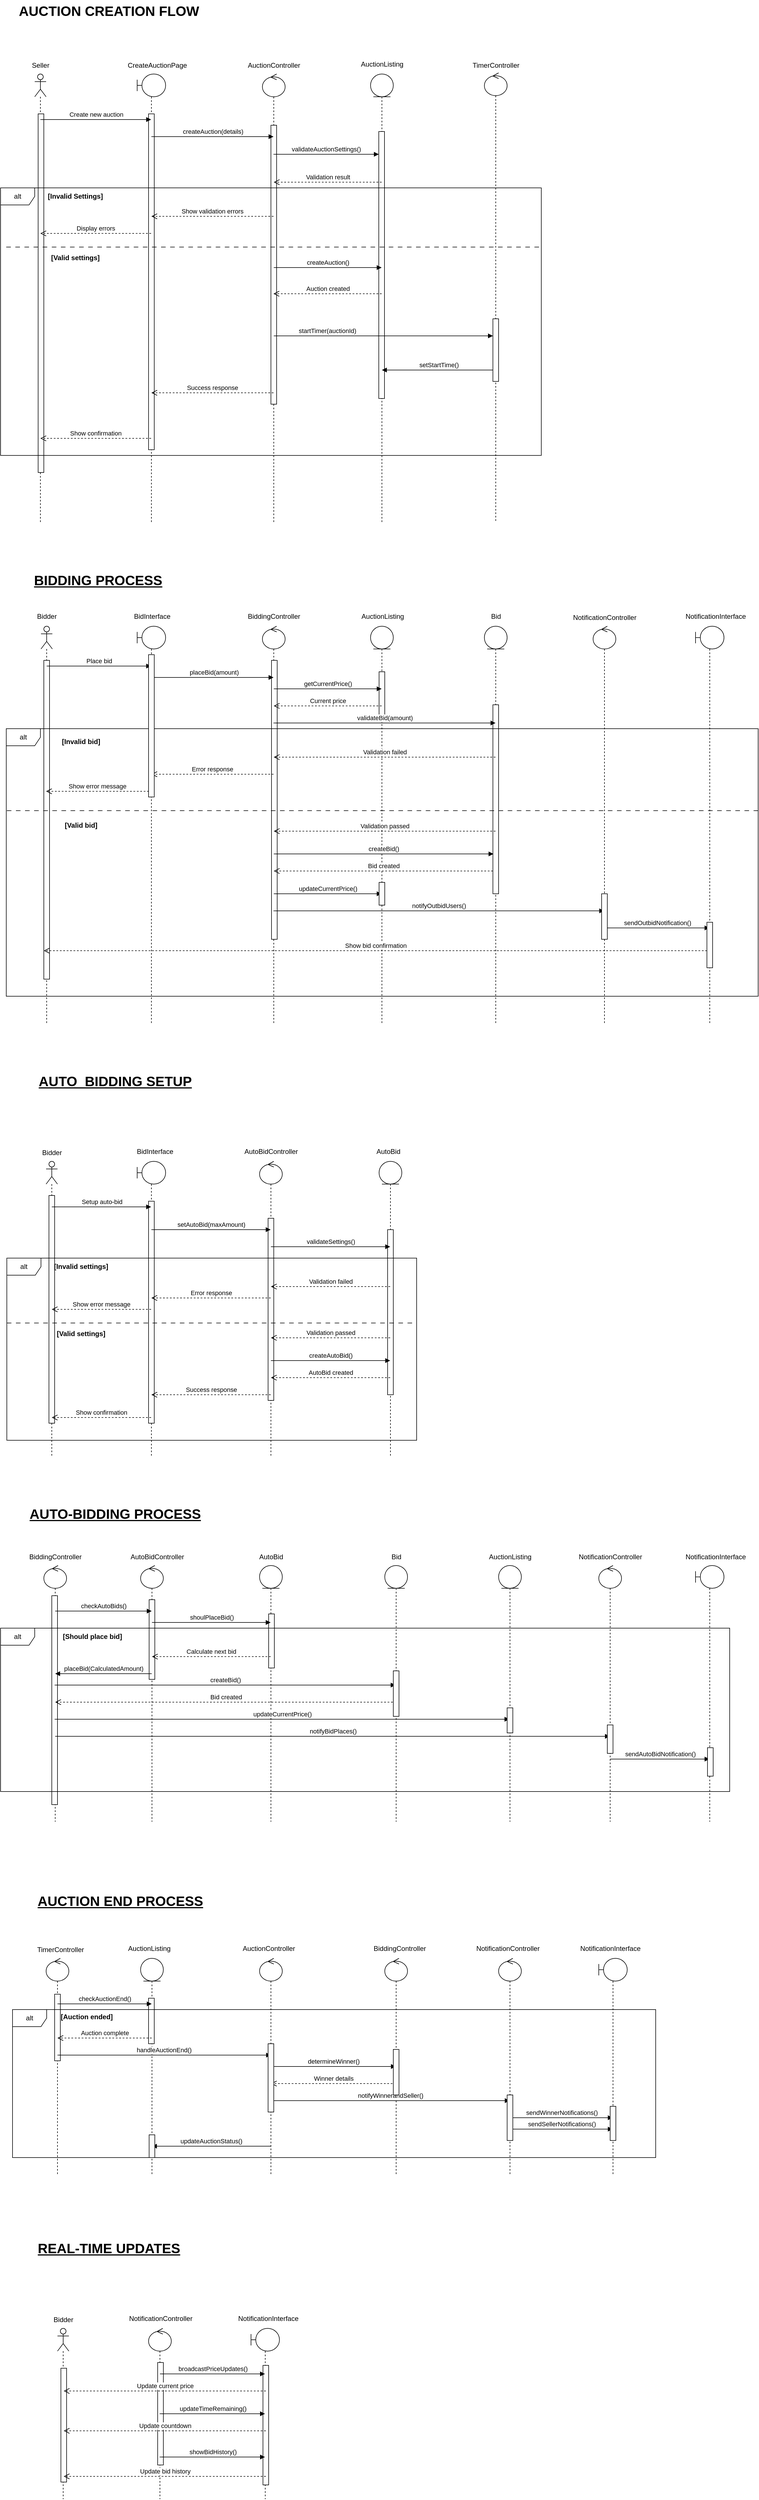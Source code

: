 <mxfile version="24.8.6">
  <diagram name="Page-1" id="8USO1j2QwfejLq4ZPVDU">
    <mxGraphModel dx="1440" dy="961" grid="1" gridSize="10" guides="1" tooltips="1" connect="1" arrows="1" fold="1" page="1" pageScale="1" pageWidth="827" pageHeight="1169" math="0" shadow="0">
      <root>
        <mxCell id="0" />
        <mxCell id="1" parent="0" />
        <mxCell id="8CifRftzyipBCGloAxg9-1" value="AUCTION CREATION FLOW" style="text;strokeColor=none;fillColor=none;html=1;fontSize=24;fontStyle=1;verticalAlign=middle;align=center;" vertex="1" parent="1">
          <mxGeometry x="149" y="40" width="100" height="40" as="geometry" />
        </mxCell>
        <mxCell id="8CifRftzyipBCGloAxg9-2" value="" style="shape=umlLifeline;perimeter=lifelinePerimeter;whiteSpace=wrap;html=1;container=1;dropTarget=0;collapsible=0;recursiveResize=0;outlineConnect=0;portConstraint=eastwest;newEdgeStyle={&quot;curved&quot;:0,&quot;rounded&quot;:0};participant=umlActor;" vertex="1" parent="1">
          <mxGeometry x="69" y="170" width="20" height="790" as="geometry" />
        </mxCell>
        <mxCell id="8CifRftzyipBCGloAxg9-34" value="" style="html=1;points=[[0,0,0,0,5],[0,1,0,0,-5],[1,0,0,0,5],[1,1,0,0,-5]];perimeter=orthogonalPerimeter;outlineConnect=0;targetShapes=umlLifeline;portConstraint=eastwest;newEdgeStyle={&quot;curved&quot;:0,&quot;rounded&quot;:0};" vertex="1" parent="8CifRftzyipBCGloAxg9-2">
          <mxGeometry x="6" y="70" width="10" height="630" as="geometry" />
        </mxCell>
        <mxCell id="8CifRftzyipBCGloAxg9-3" value="" style="shape=umlLifeline;perimeter=lifelinePerimeter;whiteSpace=wrap;html=1;container=1;dropTarget=0;collapsible=0;recursiveResize=0;outlineConnect=0;portConstraint=eastwest;newEdgeStyle={&quot;curved&quot;:0,&quot;rounded&quot;:0};participant=umlBoundary;" vertex="1" parent="1">
          <mxGeometry x="249" y="170" width="50" height="790" as="geometry" />
        </mxCell>
        <mxCell id="8CifRftzyipBCGloAxg9-36" value="" style="html=1;points=[[0,0,0,0,5],[0,1,0,0,-5],[1,0,0,0,5],[1,1,0,0,-5]];perimeter=orthogonalPerimeter;outlineConnect=0;targetShapes=umlLifeline;portConstraint=eastwest;newEdgeStyle={&quot;curved&quot;:0,&quot;rounded&quot;:0};" vertex="1" parent="8CifRftzyipBCGloAxg9-3">
          <mxGeometry x="20" y="70" width="10" height="590" as="geometry" />
        </mxCell>
        <mxCell id="8CifRftzyipBCGloAxg9-4" value="" style="shape=umlLifeline;perimeter=lifelinePerimeter;whiteSpace=wrap;html=1;container=1;dropTarget=0;collapsible=0;recursiveResize=0;outlineConnect=0;portConstraint=eastwest;newEdgeStyle={&quot;curved&quot;:0,&quot;rounded&quot;:0};participant=umlControl;" vertex="1" parent="1">
          <mxGeometry x="469" y="170" width="40" height="790" as="geometry" />
        </mxCell>
        <mxCell id="8CifRftzyipBCGloAxg9-37" value="" style="html=1;points=[[0,0,0,0,5],[0,1,0,0,-5],[1,0,0,0,5],[1,1,0,0,-5]];perimeter=orthogonalPerimeter;outlineConnect=0;targetShapes=umlLifeline;portConstraint=eastwest;newEdgeStyle={&quot;curved&quot;:0,&quot;rounded&quot;:0};" vertex="1" parent="8CifRftzyipBCGloAxg9-4">
          <mxGeometry x="15" y="90" width="10" height="490" as="geometry" />
        </mxCell>
        <mxCell id="8CifRftzyipBCGloAxg9-5" value="" style="shape=umlLifeline;perimeter=lifelinePerimeter;whiteSpace=wrap;html=1;container=1;dropTarget=0;collapsible=0;recursiveResize=0;outlineConnect=0;portConstraint=eastwest;newEdgeStyle={&quot;curved&quot;:0,&quot;rounded&quot;:0};participant=umlEntity;" vertex="1" parent="1">
          <mxGeometry x="659" y="170" width="40" height="790" as="geometry" />
        </mxCell>
        <mxCell id="8CifRftzyipBCGloAxg9-38" value="" style="html=1;points=[[0,0,0,0,5],[0,1,0,0,-5],[1,0,0,0,5],[1,1,0,0,-5]];perimeter=orthogonalPerimeter;outlineConnect=0;targetShapes=umlLifeline;portConstraint=eastwest;newEdgeStyle={&quot;curved&quot;:0,&quot;rounded&quot;:0};" vertex="1" parent="8CifRftzyipBCGloAxg9-5">
          <mxGeometry x="14.5" y="101" width="10" height="469" as="geometry" />
        </mxCell>
        <mxCell id="8CifRftzyipBCGloAxg9-6" value="" style="shape=umlLifeline;perimeter=lifelinePerimeter;whiteSpace=wrap;html=1;container=1;dropTarget=0;collapsible=0;recursiveResize=0;outlineConnect=0;portConstraint=eastwest;newEdgeStyle={&quot;curved&quot;:0,&quot;rounded&quot;:0};participant=umlControl;" vertex="1" parent="1">
          <mxGeometry x="859" y="168" width="40" height="790" as="geometry" />
        </mxCell>
        <mxCell id="8CifRftzyipBCGloAxg9-7" value="Seller" style="text;html=1;align=center;verticalAlign=middle;resizable=0;points=[];autosize=1;strokeColor=none;fillColor=none;" vertex="1" parent="1">
          <mxGeometry x="54" y="140" width="50" height="30" as="geometry" />
        </mxCell>
        <mxCell id="8CifRftzyipBCGloAxg9-8" value="CreateAuctionPage" style="text;html=1;align=center;verticalAlign=middle;resizable=0;points=[];autosize=1;strokeColor=none;fillColor=none;" vertex="1" parent="1">
          <mxGeometry x="219" y="140" width="130" height="30" as="geometry" />
        </mxCell>
        <mxCell id="8CifRftzyipBCGloAxg9-9" value="AuctionController" style="text;html=1;align=center;verticalAlign=middle;resizable=0;points=[];autosize=1;strokeColor=none;fillColor=none;" vertex="1" parent="1">
          <mxGeometry x="429" y="140" width="120" height="30" as="geometry" />
        </mxCell>
        <mxCell id="8CifRftzyipBCGloAxg9-10" value="AuctionListing" style="text;html=1;align=center;verticalAlign=middle;resizable=0;points=[];autosize=1;strokeColor=none;fillColor=none;" vertex="1" parent="1">
          <mxGeometry x="629" y="138" width="100" height="30" as="geometry" />
        </mxCell>
        <mxCell id="8CifRftzyipBCGloAxg9-11" value="TimerController" style="text;html=1;align=center;verticalAlign=middle;resizable=0;points=[];autosize=1;strokeColor=none;fillColor=none;" vertex="1" parent="1">
          <mxGeometry x="824" y="140" width="110" height="30" as="geometry" />
        </mxCell>
        <mxCell id="8CifRftzyipBCGloAxg9-15" value="Create new auction" style="html=1;verticalAlign=bottom;endArrow=block;curved=0;rounded=0;" edge="1" parent="1" source="8CifRftzyipBCGloAxg9-2" target="8CifRftzyipBCGloAxg9-3">
          <mxGeometry width="80" relative="1" as="geometry">
            <mxPoint x="109" y="280" as="sourcePoint" />
            <mxPoint x="189" y="280" as="targetPoint" />
            <Array as="points">
              <mxPoint x="179" y="250" />
            </Array>
          </mxGeometry>
        </mxCell>
        <mxCell id="8CifRftzyipBCGloAxg9-16" value="createAuction(details)" style="html=1;verticalAlign=bottom;endArrow=block;curved=0;rounded=0;" edge="1" parent="1" source="8CifRftzyipBCGloAxg9-3" target="8CifRftzyipBCGloAxg9-4">
          <mxGeometry width="80" relative="1" as="geometry">
            <mxPoint x="339" y="280" as="sourcePoint" />
            <mxPoint x="419" y="280" as="targetPoint" />
            <Array as="points">
              <mxPoint x="379" y="280" />
            </Array>
          </mxGeometry>
        </mxCell>
        <mxCell id="8CifRftzyipBCGloAxg9-17" value="validateAuctionSettings()" style="html=1;verticalAlign=bottom;endArrow=block;curved=0;rounded=0;" edge="1" parent="1" target="8CifRftzyipBCGloAxg9-38">
          <mxGeometry width="80" relative="1" as="geometry">
            <mxPoint x="488.5" y="311" as="sourcePoint" />
            <mxPoint x="678.5" y="311" as="targetPoint" />
            <Array as="points">
              <mxPoint x="559" y="311" />
              <mxPoint x="579" y="311" />
            </Array>
          </mxGeometry>
        </mxCell>
        <mxCell id="8CifRftzyipBCGloAxg9-21" value="Validation result" style="html=1;verticalAlign=bottom;endArrow=open;dashed=1;endSize=8;curved=0;rounded=0;" edge="1" parent="1" source="8CifRftzyipBCGloAxg9-5" target="8CifRftzyipBCGloAxg9-4">
          <mxGeometry relative="1" as="geometry">
            <mxPoint x="649" y="360" as="sourcePoint" />
            <mxPoint x="569" y="360" as="targetPoint" />
            <Array as="points">
              <mxPoint x="569" y="360" />
            </Array>
          </mxGeometry>
        </mxCell>
        <mxCell id="8CifRftzyipBCGloAxg9-22" value="Show validation errors" style="html=1;verticalAlign=bottom;endArrow=open;dashed=1;endSize=8;curved=0;rounded=0;" edge="1" parent="1" source="8CifRftzyipBCGloAxg9-4" target="8CifRftzyipBCGloAxg9-3">
          <mxGeometry relative="1" as="geometry">
            <mxPoint x="419" y="470" as="sourcePoint" />
            <mxPoint x="339" y="470" as="targetPoint" />
            <Array as="points">
              <mxPoint x="379" y="420" />
            </Array>
          </mxGeometry>
        </mxCell>
        <mxCell id="8CifRftzyipBCGloAxg9-23" value="Display errors" style="html=1;verticalAlign=bottom;endArrow=open;dashed=1;endSize=8;curved=0;rounded=0;" edge="1" parent="1" source="8CifRftzyipBCGloAxg9-3" target="8CifRftzyipBCGloAxg9-2">
          <mxGeometry relative="1" as="geometry">
            <mxPoint x="239" y="490" as="sourcePoint" />
            <mxPoint x="159" y="490" as="targetPoint" />
            <Array as="points">
              <mxPoint x="179" y="450" />
            </Array>
          </mxGeometry>
        </mxCell>
        <mxCell id="8CifRftzyipBCGloAxg9-24" value="createAuction()" style="html=1;verticalAlign=bottom;endArrow=block;curved=0;rounded=0;" edge="1" parent="1" source="8CifRftzyipBCGloAxg9-4" target="8CifRftzyipBCGloAxg9-5">
          <mxGeometry width="80" relative="1" as="geometry">
            <mxPoint x="509" y="500" as="sourcePoint" />
            <mxPoint x="589" y="500" as="targetPoint" />
            <Array as="points">
              <mxPoint x="579" y="510" />
            </Array>
          </mxGeometry>
        </mxCell>
        <mxCell id="8CifRftzyipBCGloAxg9-25" value="Auction created" style="html=1;verticalAlign=bottom;endArrow=open;dashed=1;endSize=8;curved=0;rounded=0;" edge="1" parent="1">
          <mxGeometry relative="1" as="geometry">
            <mxPoint x="678.5" y="556" as="sourcePoint" />
            <mxPoint x="488.5" y="556" as="targetPoint" />
          </mxGeometry>
        </mxCell>
        <mxCell id="8CifRftzyipBCGloAxg9-26" value="startTimer(auctionId)" style="html=1;verticalAlign=bottom;endArrow=block;curved=0;rounded=0;" edge="1" parent="1" source="8CifRftzyipBCGloAxg9-4">
          <mxGeometry x="-0.513" width="80" relative="1" as="geometry">
            <mxPoint x="484" y="630" as="sourcePoint" />
            <mxPoint x="874" y="630" as="targetPoint" />
            <mxPoint as="offset" />
          </mxGeometry>
        </mxCell>
        <mxCell id="8CifRftzyipBCGloAxg9-27" value="setStartTime()" style="html=1;verticalAlign=bottom;endArrow=block;curved=0;rounded=0;" edge="1" parent="1" source="8CifRftzyipBCGloAxg9-6" target="8CifRftzyipBCGloAxg9-5">
          <mxGeometry width="80" relative="1" as="geometry">
            <mxPoint x="709" y="780" as="sourcePoint" />
            <mxPoint x="789" y="780" as="targetPoint" />
            <Array as="points">
              <mxPoint x="769" y="690" />
            </Array>
            <mxPoint as="offset" />
          </mxGeometry>
        </mxCell>
        <mxCell id="8CifRftzyipBCGloAxg9-28" value="Success response" style="html=1;verticalAlign=bottom;endArrow=open;dashed=1;endSize=8;curved=0;rounded=0;" edge="1" parent="1" source="8CifRftzyipBCGloAxg9-4" target="8CifRftzyipBCGloAxg9-3">
          <mxGeometry x="0.005" relative="1" as="geometry">
            <mxPoint x="409" y="860" as="sourcePoint" />
            <mxPoint x="329" y="860" as="targetPoint" />
            <Array as="points">
              <mxPoint x="379" y="730" />
            </Array>
            <mxPoint as="offset" />
          </mxGeometry>
        </mxCell>
        <mxCell id="8CifRftzyipBCGloAxg9-29" value="Show confirmation" style="html=1;verticalAlign=bottom;endArrow=open;dashed=1;endSize=8;curved=0;rounded=0;" edge="1" parent="1" source="8CifRftzyipBCGloAxg9-3" target="8CifRftzyipBCGloAxg9-2">
          <mxGeometry relative="1" as="geometry">
            <mxPoint x="209" y="830" as="sourcePoint" />
            <mxPoint x="129" y="830" as="targetPoint" />
            <Array as="points">
              <mxPoint x="179" y="810" />
            </Array>
          </mxGeometry>
        </mxCell>
        <mxCell id="8CifRftzyipBCGloAxg9-30" value="alt" style="shape=umlFrame;whiteSpace=wrap;html=1;pointerEvents=0;" vertex="1" parent="1">
          <mxGeometry x="9" y="370" width="950" height="470" as="geometry" />
        </mxCell>
        <mxCell id="8CifRftzyipBCGloAxg9-31" value="" style="line;strokeWidth=1;fillColor=none;align=left;verticalAlign=middle;spacingTop=-1;spacingLeft=3;spacingRight=3;rotatable=0;labelPosition=right;points=[];portConstraint=eastwest;strokeColor=inherit;dashed=1;dashPattern=8 8;" vertex="1" parent="1">
          <mxGeometry x="19" y="470" width="940" height="8" as="geometry" />
        </mxCell>
        <mxCell id="8CifRftzyipBCGloAxg9-32" value="&lt;b&gt;[Invalid Settings]&lt;/b&gt;" style="text;html=1;align=center;verticalAlign=middle;resizable=0;points=[];autosize=1;strokeColor=none;fillColor=none;" vertex="1" parent="1">
          <mxGeometry x="80" y="370" width="120" height="30" as="geometry" />
        </mxCell>
        <mxCell id="8CifRftzyipBCGloAxg9-33" value="&lt;b&gt;[Valid settings]&lt;/b&gt;" style="text;html=1;align=center;verticalAlign=middle;resizable=0;points=[];autosize=1;strokeColor=none;fillColor=none;" vertex="1" parent="1">
          <mxGeometry x="85" y="478" width="110" height="30" as="geometry" />
        </mxCell>
        <mxCell id="8CifRftzyipBCGloAxg9-39" value="" style="html=1;points=[[0,0,0,0,5],[0,1,0,0,-5],[1,0,0,0,5],[1,1,0,0,-5]];perimeter=orthogonalPerimeter;outlineConnect=0;targetShapes=umlLifeline;portConstraint=eastwest;newEdgeStyle={&quot;curved&quot;:0,&quot;rounded&quot;:0};" vertex="1" parent="1">
          <mxGeometry x="874" y="600" width="10" height="110" as="geometry" />
        </mxCell>
        <mxCell id="8CifRftzyipBCGloAxg9-40" value="&lt;u&gt;BIDDING PROCESS&lt;/u&gt;" style="text;strokeColor=none;fillColor=none;html=1;fontSize=24;fontStyle=1;verticalAlign=middle;align=center;" vertex="1" parent="1">
          <mxGeometry x="130" y="1040" width="100" height="40" as="geometry" />
        </mxCell>
        <mxCell id="8CifRftzyipBCGloAxg9-42" value="" style="shape=umlLifeline;perimeter=lifelinePerimeter;whiteSpace=wrap;html=1;container=1;dropTarget=0;collapsible=0;recursiveResize=0;outlineConnect=0;portConstraint=eastwest;newEdgeStyle={&quot;curved&quot;:0,&quot;rounded&quot;:0};participant=umlActor;" vertex="1" parent="1">
          <mxGeometry x="80" y="1140" width="20" height="700" as="geometry" />
        </mxCell>
        <mxCell id="8CifRftzyipBCGloAxg9-83" value="" style="html=1;points=[[0,0,0,0,5],[0,1,0,0,-5],[1,0,0,0,5],[1,1,0,0,-5]];perimeter=orthogonalPerimeter;outlineConnect=0;targetShapes=umlLifeline;portConstraint=eastwest;newEdgeStyle={&quot;curved&quot;:0,&quot;rounded&quot;:0};" vertex="1" parent="8CifRftzyipBCGloAxg9-42">
          <mxGeometry x="5" y="60" width="10" height="560" as="geometry" />
        </mxCell>
        <mxCell id="8CifRftzyipBCGloAxg9-43" value="" style="shape=umlLifeline;perimeter=lifelinePerimeter;whiteSpace=wrap;html=1;container=1;dropTarget=0;collapsible=0;recursiveResize=0;outlineConnect=0;portConstraint=eastwest;newEdgeStyle={&quot;curved&quot;:0,&quot;rounded&quot;:0};participant=umlBoundary;" vertex="1" parent="1">
          <mxGeometry x="249" y="1140" width="50" height="700" as="geometry" />
        </mxCell>
        <mxCell id="8CifRftzyipBCGloAxg9-44" value="" style="shape=umlLifeline;perimeter=lifelinePerimeter;whiteSpace=wrap;html=1;container=1;dropTarget=0;collapsible=0;recursiveResize=0;outlineConnect=0;portConstraint=eastwest;newEdgeStyle={&quot;curved&quot;:0,&quot;rounded&quot;:0};participant=umlControl;" vertex="1" parent="1">
          <mxGeometry x="469" y="1140" width="40" height="700" as="geometry" />
        </mxCell>
        <mxCell id="8CifRftzyipBCGloAxg9-86" value="" style="html=1;points=[[0,0,0,0,5],[0,1,0,0,-5],[1,0,0,0,5],[1,1,0,0,-5]];perimeter=orthogonalPerimeter;outlineConnect=0;targetShapes=umlLifeline;portConstraint=eastwest;newEdgeStyle={&quot;curved&quot;:0,&quot;rounded&quot;:0};" vertex="1" parent="8CifRftzyipBCGloAxg9-44">
          <mxGeometry x="16" y="60" width="10" height="490" as="geometry" />
        </mxCell>
        <mxCell id="8CifRftzyipBCGloAxg9-45" value="" style="shape=umlLifeline;perimeter=lifelinePerimeter;whiteSpace=wrap;html=1;container=1;dropTarget=0;collapsible=0;recursiveResize=0;outlineConnect=0;portConstraint=eastwest;newEdgeStyle={&quot;curved&quot;:0,&quot;rounded&quot;:0};participant=umlEntity;" vertex="1" parent="1">
          <mxGeometry x="659" y="1140" width="40" height="700" as="geometry" />
        </mxCell>
        <mxCell id="8CifRftzyipBCGloAxg9-87" value="" style="html=1;points=[[0,0,0,0,5],[0,1,0,0,-5],[1,0,0,0,5],[1,1,0,0,-5]];perimeter=orthogonalPerimeter;outlineConnect=0;targetShapes=umlLifeline;portConstraint=eastwest;newEdgeStyle={&quot;curved&quot;:0,&quot;rounded&quot;:0};" vertex="1" parent="8CifRftzyipBCGloAxg9-45">
          <mxGeometry x="15" y="80" width="10" height="80" as="geometry" />
        </mxCell>
        <mxCell id="8CifRftzyipBCGloAxg9-47" value="" style="shape=umlLifeline;perimeter=lifelinePerimeter;whiteSpace=wrap;html=1;container=1;dropTarget=0;collapsible=0;recursiveResize=0;outlineConnect=0;portConstraint=eastwest;newEdgeStyle={&quot;curved&quot;:0,&quot;rounded&quot;:0};participant=umlEntity;" vertex="1" parent="1">
          <mxGeometry x="859" y="1140" width="40" height="700" as="geometry" />
        </mxCell>
        <mxCell id="8CifRftzyipBCGloAxg9-89" value="" style="html=1;points=[[0,0,0,0,5],[0,1,0,0,-5],[1,0,0,0,5],[1,1,0,0,-5]];perimeter=orthogonalPerimeter;outlineConnect=0;targetShapes=umlLifeline;portConstraint=eastwest;newEdgeStyle={&quot;curved&quot;:0,&quot;rounded&quot;:0};" vertex="1" parent="8CifRftzyipBCGloAxg9-47">
          <mxGeometry x="15" y="138" width="10" height="332" as="geometry" />
        </mxCell>
        <mxCell id="8CifRftzyipBCGloAxg9-48" value="" style="shape=umlLifeline;perimeter=lifelinePerimeter;whiteSpace=wrap;html=1;container=1;dropTarget=0;collapsible=0;recursiveResize=0;outlineConnect=0;portConstraint=eastwest;newEdgeStyle={&quot;curved&quot;:0,&quot;rounded&quot;:0};participant=umlControl;" vertex="1" parent="1">
          <mxGeometry x="1050" y="1140" width="40" height="700" as="geometry" />
        </mxCell>
        <mxCell id="8CifRftzyipBCGloAxg9-49" value="" style="shape=umlLifeline;perimeter=lifelinePerimeter;whiteSpace=wrap;html=1;container=1;dropTarget=0;collapsible=0;recursiveResize=0;outlineConnect=0;portConstraint=eastwest;newEdgeStyle={&quot;curved&quot;:0,&quot;rounded&quot;:0};participant=umlBoundary;" vertex="1" parent="1">
          <mxGeometry x="1230" y="1140" width="50" height="700" as="geometry" />
        </mxCell>
        <mxCell id="8CifRftzyipBCGloAxg9-50" value="Bidder" style="text;html=1;align=center;verticalAlign=middle;resizable=0;points=[];autosize=1;strokeColor=none;fillColor=none;" vertex="1" parent="1">
          <mxGeometry x="60" y="1108" width="60" height="30" as="geometry" />
        </mxCell>
        <mxCell id="8CifRftzyipBCGloAxg9-51" value="BidInterface" style="text;html=1;align=center;verticalAlign=middle;resizable=0;points=[];autosize=1;strokeColor=none;fillColor=none;" vertex="1" parent="1">
          <mxGeometry x="230" y="1108" width="90" height="30" as="geometry" />
        </mxCell>
        <mxCell id="8CifRftzyipBCGloAxg9-52" value="BiddingController" style="text;html=1;align=center;verticalAlign=middle;resizable=0;points=[];autosize=1;strokeColor=none;fillColor=none;" vertex="1" parent="1">
          <mxGeometry x="429" y="1108" width="120" height="30" as="geometry" />
        </mxCell>
        <mxCell id="8CifRftzyipBCGloAxg9-53" value="AuctionListing" style="text;html=1;align=center;verticalAlign=middle;resizable=0;points=[];autosize=1;strokeColor=none;fillColor=none;" vertex="1" parent="1">
          <mxGeometry x="630" y="1108" width="100" height="30" as="geometry" />
        </mxCell>
        <mxCell id="8CifRftzyipBCGloAxg9-54" value="Bid" style="text;html=1;align=center;verticalAlign=middle;resizable=0;points=[];autosize=1;strokeColor=none;fillColor=none;" vertex="1" parent="1">
          <mxGeometry x="859" y="1108" width="40" height="30" as="geometry" />
        </mxCell>
        <mxCell id="8CifRftzyipBCGloAxg9-55" value="NotificationController" style="text;html=1;align=center;verticalAlign=middle;resizable=0;points=[];autosize=1;strokeColor=none;fillColor=none;" vertex="1" parent="1">
          <mxGeometry x="1005" y="1110" width="130" height="30" as="geometry" />
        </mxCell>
        <mxCell id="8CifRftzyipBCGloAxg9-57" value="NotificationInterface" style="text;html=1;align=center;verticalAlign=middle;resizable=0;points=[];autosize=1;strokeColor=none;fillColor=none;" vertex="1" parent="1">
          <mxGeometry x="1200" y="1108" width="130" height="30" as="geometry" />
        </mxCell>
        <mxCell id="8CifRftzyipBCGloAxg9-58" value="Place bid" style="html=1;verticalAlign=bottom;endArrow=block;curved=0;rounded=0;" edge="1" parent="1" source="8CifRftzyipBCGloAxg9-42" target="8CifRftzyipBCGloAxg9-43">
          <mxGeometry width="80" relative="1" as="geometry">
            <mxPoint x="110" y="1210" as="sourcePoint" />
            <mxPoint x="190" y="1210" as="targetPoint" />
            <Array as="points">
              <mxPoint x="180" y="1210" />
            </Array>
          </mxGeometry>
        </mxCell>
        <mxCell id="8CifRftzyipBCGloAxg9-59" value="placeBid(amount)" style="html=1;verticalAlign=bottom;endArrow=block;curved=0;rounded=0;" edge="1" parent="1" source="8CifRftzyipBCGloAxg9-84" target="8CifRftzyipBCGloAxg9-44">
          <mxGeometry width="80" relative="1" as="geometry">
            <mxPoint x="280" y="1240" as="sourcePoint" />
            <mxPoint x="360" y="1240" as="targetPoint" />
            <Array as="points">
              <mxPoint x="380" y="1230" />
            </Array>
          </mxGeometry>
        </mxCell>
        <mxCell id="8CifRftzyipBCGloAxg9-60" value="getCurrentPrice()" style="html=1;verticalAlign=bottom;endArrow=block;curved=0;rounded=0;" edge="1" parent="1" source="8CifRftzyipBCGloAxg9-44" target="8CifRftzyipBCGloAxg9-45">
          <mxGeometry width="80" relative="1" as="geometry">
            <mxPoint x="540" y="1250" as="sourcePoint" />
            <mxPoint x="620" y="1250" as="targetPoint" />
            <Array as="points">
              <mxPoint x="580" y="1250" />
            </Array>
          </mxGeometry>
        </mxCell>
        <mxCell id="8CifRftzyipBCGloAxg9-61" value="Current price" style="html=1;verticalAlign=bottom;endArrow=open;dashed=1;endSize=8;curved=0;rounded=0;" edge="1" parent="1" source="8CifRftzyipBCGloAxg9-45" target="8CifRftzyipBCGloAxg9-44">
          <mxGeometry relative="1" as="geometry">
            <mxPoint x="590" y="1280" as="sourcePoint" />
            <mxPoint x="510" y="1280" as="targetPoint" />
            <Array as="points">
              <mxPoint x="580" y="1280" />
            </Array>
            <mxPoint as="offset" />
          </mxGeometry>
        </mxCell>
        <mxCell id="8CifRftzyipBCGloAxg9-64" value="validateBid(amount)" style="html=1;verticalAlign=bottom;endArrow=block;curved=0;rounded=0;" edge="1" parent="1">
          <mxGeometry width="80" relative="1" as="geometry">
            <mxPoint x="488.5" y="1310" as="sourcePoint" />
            <mxPoint x="878.5" y="1310" as="targetPoint" />
          </mxGeometry>
        </mxCell>
        <mxCell id="8CifRftzyipBCGloAxg9-65" value="Validation failed" style="html=1;verticalAlign=bottom;endArrow=open;dashed=1;endSize=8;curved=0;rounded=0;" edge="1" parent="1" source="8CifRftzyipBCGloAxg9-47" target="8CifRftzyipBCGloAxg9-44">
          <mxGeometry relative="1" as="geometry">
            <mxPoint x="770" y="1360" as="sourcePoint" />
            <mxPoint x="690" y="1360" as="targetPoint" />
            <Array as="points">
              <mxPoint x="680" y="1370" />
            </Array>
            <mxPoint as="offset" />
          </mxGeometry>
        </mxCell>
        <mxCell id="8CifRftzyipBCGloAxg9-66" value="Error response" style="html=1;verticalAlign=bottom;endArrow=open;dashed=1;endSize=8;curved=0;rounded=0;" edge="1" parent="1" source="8CifRftzyipBCGloAxg9-44" target="8CifRftzyipBCGloAxg9-43">
          <mxGeometry relative="1" as="geometry">
            <mxPoint x="410" y="1400" as="sourcePoint" />
            <mxPoint x="330" y="1400" as="targetPoint" />
            <Array as="points">
              <mxPoint x="370" y="1400" />
            </Array>
          </mxGeometry>
        </mxCell>
        <mxCell id="8CifRftzyipBCGloAxg9-67" value="Show error message" style="html=1;verticalAlign=bottom;endArrow=open;dashed=1;endSize=8;curved=0;rounded=0;" edge="1" parent="1">
          <mxGeometry relative="1" as="geometry">
            <mxPoint x="269.5" y="1430" as="sourcePoint" />
            <mxPoint x="89" y="1430" as="targetPoint" />
            <Array as="points">
              <mxPoint x="169.5" y="1430" />
            </Array>
          </mxGeometry>
        </mxCell>
        <mxCell id="8CifRftzyipBCGloAxg9-68" value="Validation passed" style="html=1;verticalAlign=bottom;endArrow=open;dashed=1;endSize=8;curved=0;rounded=0;" edge="1" parent="1" source="8CifRftzyipBCGloAxg9-47" target="8CifRftzyipBCGloAxg9-44">
          <mxGeometry relative="1" as="geometry">
            <mxPoint x="874" y="1489.5" as="sourcePoint" />
            <mxPoint x="484" y="1489.5" as="targetPoint" />
            <Array as="points">
              <mxPoint x="690" y="1500" />
            </Array>
          </mxGeometry>
        </mxCell>
        <mxCell id="8CifRftzyipBCGloAxg9-71" value="createBid()" style="html=1;verticalAlign=bottom;endArrow=block;curved=0;rounded=0;" edge="1" parent="1" source="8CifRftzyipBCGloAxg9-44">
          <mxGeometry width="80" relative="1" as="geometry">
            <mxPoint x="485" y="1540" as="sourcePoint" />
            <mxPoint x="875" y="1540" as="targetPoint" />
            <Array as="points">
              <mxPoint x="760" y="1540" />
            </Array>
          </mxGeometry>
        </mxCell>
        <mxCell id="8CifRftzyipBCGloAxg9-72" value="Bid created" style="html=1;verticalAlign=bottom;endArrow=open;dashed=1;endSize=8;curved=0;rounded=0;" edge="1" parent="1" target="8CifRftzyipBCGloAxg9-44">
          <mxGeometry relative="1" as="geometry">
            <mxPoint x="874" y="1570" as="sourcePoint" />
            <mxPoint x="484" y="1570" as="targetPoint" />
          </mxGeometry>
        </mxCell>
        <mxCell id="8CifRftzyipBCGloAxg9-73" value="updateCurrentPrice()" style="html=1;verticalAlign=bottom;endArrow=block;curved=0;rounded=0;" edge="1" parent="1" source="8CifRftzyipBCGloAxg9-44" target="8CifRftzyipBCGloAxg9-45">
          <mxGeometry width="80" relative="1" as="geometry">
            <mxPoint x="520" y="1620" as="sourcePoint" />
            <mxPoint x="600" y="1620" as="targetPoint" />
            <Array as="points">
              <mxPoint x="580" y="1610" />
            </Array>
            <mxPoint as="offset" />
          </mxGeometry>
        </mxCell>
        <mxCell id="8CifRftzyipBCGloAxg9-74" value="notifyOutbidUsers()" style="html=1;verticalAlign=bottom;endArrow=block;curved=0;rounded=0;" edge="1" parent="1">
          <mxGeometry width="80" relative="1" as="geometry">
            <mxPoint x="488.5" y="1640" as="sourcePoint" />
            <mxPoint x="1069.5" y="1640" as="targetPoint" />
          </mxGeometry>
        </mxCell>
        <mxCell id="8CifRftzyipBCGloAxg9-75" value="sendOutbidNotification()" style="html=1;verticalAlign=bottom;endArrow=block;curved=0;rounded=0;" edge="1" parent="1" source="8CifRftzyipBCGloAxg9-48" target="8CifRftzyipBCGloAxg9-49">
          <mxGeometry width="80" relative="1" as="geometry">
            <mxPoint x="1110" y="1670" as="sourcePoint" />
            <mxPoint x="1190" y="1670" as="targetPoint" />
            <Array as="points">
              <mxPoint x="1150" y="1670" />
            </Array>
          </mxGeometry>
        </mxCell>
        <mxCell id="8CifRftzyipBCGloAxg9-76" value="Show bid confirmation" style="html=1;verticalAlign=bottom;endArrow=open;dashed=1;endSize=8;curved=0;rounded=0;" edge="1" parent="1">
          <mxGeometry relative="1" as="geometry">
            <mxPoint x="1250.18" y="1710" as="sourcePoint" />
            <mxPoint x="85.004" y="1710" as="targetPoint" />
          </mxGeometry>
        </mxCell>
        <mxCell id="8CifRftzyipBCGloAxg9-77" value="alt" style="shape=umlFrame;whiteSpace=wrap;html=1;pointerEvents=0;" vertex="1" parent="1">
          <mxGeometry x="19" y="1320" width="1321" height="470" as="geometry" />
        </mxCell>
        <mxCell id="8CifRftzyipBCGloAxg9-78" value="" style="line;strokeWidth=1;fillColor=none;align=left;verticalAlign=middle;spacingTop=-1;spacingLeft=3;spacingRight=3;rotatable=0;labelPosition=right;points=[];portConstraint=eastwest;strokeColor=inherit;dashed=1;dashPattern=8 8;" vertex="1" parent="1">
          <mxGeometry x="20" y="1460" width="1320" height="8" as="geometry" />
        </mxCell>
        <mxCell id="8CifRftzyipBCGloAxg9-79" value="&lt;b&gt;[Invalid bid]&lt;/b&gt;" style="text;html=1;align=center;verticalAlign=middle;resizable=0;points=[];autosize=1;strokeColor=none;fillColor=none;" vertex="1" parent="1">
          <mxGeometry x="105" y="1328" width="90" height="30" as="geometry" />
        </mxCell>
        <mxCell id="8CifRftzyipBCGloAxg9-80" value="&lt;b&gt;[Valid bid]&lt;/b&gt;" style="text;html=1;align=center;verticalAlign=middle;resizable=0;points=[];autosize=1;strokeColor=none;fillColor=none;" vertex="1" parent="1">
          <mxGeometry x="110" y="1475" width="80" height="30" as="geometry" />
        </mxCell>
        <mxCell id="8CifRftzyipBCGloAxg9-84" value="" style="html=1;points=[[0,0,0,0,5],[0,1,0,0,-5],[1,0,0,0,5],[1,1,0,0,-5]];perimeter=orthogonalPerimeter;outlineConnect=0;targetShapes=umlLifeline;portConstraint=eastwest;newEdgeStyle={&quot;curved&quot;:0,&quot;rounded&quot;:0};" vertex="1" parent="1">
          <mxGeometry x="269" y="1190" width="10" height="250" as="geometry" />
        </mxCell>
        <mxCell id="8CifRftzyipBCGloAxg9-85" value="" style="html=1;verticalAlign=bottom;endArrow=block;curved=0;rounded=0;" edge="1" parent="1" source="8CifRftzyipBCGloAxg9-43" target="8CifRftzyipBCGloAxg9-84">
          <mxGeometry width="80" relative="1" as="geometry">
            <mxPoint x="273" y="1230" as="sourcePoint" />
            <mxPoint x="489" y="1230" as="targetPoint" />
            <Array as="points" />
          </mxGeometry>
        </mxCell>
        <mxCell id="8CifRftzyipBCGloAxg9-88" value="" style="html=1;points=[[0,0,0,0,5],[0,1,0,0,-5],[1,0,0,0,5],[1,1,0,0,-5]];perimeter=orthogonalPerimeter;outlineConnect=0;targetShapes=umlLifeline;portConstraint=eastwest;newEdgeStyle={&quot;curved&quot;:0,&quot;rounded&quot;:0};" vertex="1" parent="1">
          <mxGeometry x="674" y="1590" width="10" height="40" as="geometry" />
        </mxCell>
        <mxCell id="8CifRftzyipBCGloAxg9-90" value="" style="html=1;points=[[0,0,0,0,5],[0,1,0,0,-5],[1,0,0,0,5],[1,1,0,0,-5]];perimeter=orthogonalPerimeter;outlineConnect=0;targetShapes=umlLifeline;portConstraint=eastwest;newEdgeStyle={&quot;curved&quot;:0,&quot;rounded&quot;:0};" vertex="1" parent="1">
          <mxGeometry x="1065" y="1610" width="10" height="80" as="geometry" />
        </mxCell>
        <mxCell id="8CifRftzyipBCGloAxg9-91" value="" style="html=1;points=[[0,0,0,0,5],[0,1,0,0,-5],[1,0,0,0,5],[1,1,0,0,-5]];perimeter=orthogonalPerimeter;outlineConnect=0;targetShapes=umlLifeline;portConstraint=eastwest;newEdgeStyle={&quot;curved&quot;:0,&quot;rounded&quot;:0};" vertex="1" parent="1">
          <mxGeometry x="1250" y="1660" width="10" height="80" as="geometry" />
        </mxCell>
        <mxCell id="8CifRftzyipBCGloAxg9-92" value="&lt;u&gt;AUTO_BIDDING SETUP&lt;/u&gt;" style="text;strokeColor=none;fillColor=none;html=1;fontSize=24;fontStyle=1;verticalAlign=middle;align=center;" vertex="1" parent="1">
          <mxGeometry x="160" y="1920" width="100" height="40" as="geometry" />
        </mxCell>
        <mxCell id="8CifRftzyipBCGloAxg9-93" value="" style="shape=umlLifeline;perimeter=lifelinePerimeter;whiteSpace=wrap;html=1;container=1;dropTarget=0;collapsible=0;recursiveResize=0;outlineConnect=0;portConstraint=eastwest;newEdgeStyle={&quot;curved&quot;:0,&quot;rounded&quot;:0};participant=umlActor;size=40;" vertex="1" parent="1">
          <mxGeometry x="89" y="2080" width="20" height="520" as="geometry" />
        </mxCell>
        <mxCell id="8CifRftzyipBCGloAxg9-116" value="" style="html=1;points=[[0,0,0,0,5],[0,1,0,0,-5],[1,0,0,0,5],[1,1,0,0,-5]];perimeter=orthogonalPerimeter;outlineConnect=0;targetShapes=umlLifeline;portConstraint=eastwest;newEdgeStyle={&quot;curved&quot;:0,&quot;rounded&quot;:0};" vertex="1" parent="8CifRftzyipBCGloAxg9-93">
          <mxGeometry x="5" y="60" width="10" height="400" as="geometry" />
        </mxCell>
        <mxCell id="8CifRftzyipBCGloAxg9-94" value="" style="shape=umlLifeline;perimeter=lifelinePerimeter;whiteSpace=wrap;html=1;container=1;dropTarget=0;collapsible=0;recursiveResize=0;outlineConnect=0;portConstraint=eastwest;newEdgeStyle={&quot;curved&quot;:0,&quot;rounded&quot;:0};participant=umlBoundary;" vertex="1" parent="1">
          <mxGeometry x="249" y="2080" width="50" height="520" as="geometry" />
        </mxCell>
        <mxCell id="8CifRftzyipBCGloAxg9-117" value="" style="html=1;points=[[0,0,0,0,5],[0,1,0,0,-5],[1,0,0,0,5],[1,1,0,0,-5]];perimeter=orthogonalPerimeter;outlineConnect=0;targetShapes=umlLifeline;portConstraint=eastwest;newEdgeStyle={&quot;curved&quot;:0,&quot;rounded&quot;:0};" vertex="1" parent="8CifRftzyipBCGloAxg9-94">
          <mxGeometry x="20" y="70" width="10" height="390" as="geometry" />
        </mxCell>
        <mxCell id="8CifRftzyipBCGloAxg9-95" value="" style="shape=umlLifeline;perimeter=lifelinePerimeter;whiteSpace=wrap;html=1;container=1;dropTarget=0;collapsible=0;recursiveResize=0;outlineConnect=0;portConstraint=eastwest;newEdgeStyle={&quot;curved&quot;:0,&quot;rounded&quot;:0};participant=umlControl;" vertex="1" parent="1">
          <mxGeometry x="464" y="2080" width="40" height="520" as="geometry" />
        </mxCell>
        <mxCell id="8CifRftzyipBCGloAxg9-118" value="" style="html=1;points=[[0,0,0,0,5],[0,1,0,0,-5],[1,0,0,0,5],[1,1,0,0,-5]];perimeter=orthogonalPerimeter;outlineConnect=0;targetShapes=umlLifeline;portConstraint=eastwest;newEdgeStyle={&quot;curved&quot;:0,&quot;rounded&quot;:0};" vertex="1" parent="8CifRftzyipBCGloAxg9-95">
          <mxGeometry x="15" y="100" width="10" height="320" as="geometry" />
        </mxCell>
        <mxCell id="8CifRftzyipBCGloAxg9-96" value="" style="shape=umlLifeline;perimeter=lifelinePerimeter;whiteSpace=wrap;html=1;container=1;dropTarget=0;collapsible=0;recursiveResize=0;outlineConnect=0;portConstraint=eastwest;newEdgeStyle={&quot;curved&quot;:0,&quot;rounded&quot;:0};participant=umlEntity;" vertex="1" parent="1">
          <mxGeometry x="674" y="2080" width="40" height="520" as="geometry" />
        </mxCell>
        <mxCell id="8CifRftzyipBCGloAxg9-119" value="" style="html=1;points=[[0,0,0,0,5],[0,1,0,0,-5],[1,0,0,0,5],[1,1,0,0,-5]];perimeter=orthogonalPerimeter;outlineConnect=0;targetShapes=umlLifeline;portConstraint=eastwest;newEdgeStyle={&quot;curved&quot;:0,&quot;rounded&quot;:0};" vertex="1" parent="8CifRftzyipBCGloAxg9-96">
          <mxGeometry x="15" y="120" width="10" height="290" as="geometry" />
        </mxCell>
        <mxCell id="8CifRftzyipBCGloAxg9-97" value="Bidder" style="text;html=1;align=center;verticalAlign=middle;resizable=0;points=[];autosize=1;strokeColor=none;fillColor=none;" vertex="1" parent="1">
          <mxGeometry x="69" y="2050" width="60" height="30" as="geometry" />
        </mxCell>
        <mxCell id="8CifRftzyipBCGloAxg9-98" value="BidInterface" style="text;html=1;align=center;verticalAlign=middle;resizable=0;points=[];autosize=1;strokeColor=none;fillColor=none;" vertex="1" parent="1">
          <mxGeometry x="235" y="2048" width="90" height="30" as="geometry" />
        </mxCell>
        <mxCell id="8CifRftzyipBCGloAxg9-99" value="AutoBidController" style="text;html=1;align=center;verticalAlign=middle;resizable=0;points=[];autosize=1;strokeColor=none;fillColor=none;" vertex="1" parent="1">
          <mxGeometry x="424" y="2048" width="120" height="30" as="geometry" />
        </mxCell>
        <mxCell id="8CifRftzyipBCGloAxg9-100" value="AutoBid" style="text;html=1;align=center;verticalAlign=middle;resizable=0;points=[];autosize=1;strokeColor=none;fillColor=none;" vertex="1" parent="1">
          <mxGeometry x="655" y="2048" width="70" height="30" as="geometry" />
        </mxCell>
        <mxCell id="8CifRftzyipBCGloAxg9-101" value="Setup auto-bid" style="html=1;verticalAlign=bottom;endArrow=block;curved=0;rounded=0;" edge="1" parent="1" source="8CifRftzyipBCGloAxg9-93" target="8CifRftzyipBCGloAxg9-94">
          <mxGeometry width="80" relative="1" as="geometry">
            <mxPoint x="110" y="2160" as="sourcePoint" />
            <mxPoint x="190" y="2160" as="targetPoint" />
            <Array as="points">
              <mxPoint x="180" y="2160" />
            </Array>
          </mxGeometry>
        </mxCell>
        <mxCell id="8CifRftzyipBCGloAxg9-102" value="setAutoBid(maxAmount)" style="html=1;verticalAlign=bottom;endArrow=block;curved=0;rounded=0;" edge="1" parent="1" source="8CifRftzyipBCGloAxg9-94" target="8CifRftzyipBCGloAxg9-95">
          <mxGeometry width="80" relative="1" as="geometry">
            <mxPoint x="300" y="2180" as="sourcePoint" />
            <mxPoint x="380" y="2180" as="targetPoint" />
            <Array as="points">
              <mxPoint x="380" y="2200" />
            </Array>
          </mxGeometry>
        </mxCell>
        <mxCell id="8CifRftzyipBCGloAxg9-103" value="validateSettings()" style="html=1;verticalAlign=bottom;endArrow=block;curved=0;rounded=0;" edge="1" parent="1" source="8CifRftzyipBCGloAxg9-95" target="8CifRftzyipBCGloAxg9-96">
          <mxGeometry width="80" relative="1" as="geometry">
            <mxPoint x="520" y="2230" as="sourcePoint" />
            <mxPoint x="600" y="2230" as="targetPoint" />
            <Array as="points">
              <mxPoint x="580" y="2230" />
            </Array>
          </mxGeometry>
        </mxCell>
        <mxCell id="8CifRftzyipBCGloAxg9-104" value="Validation failed" style="html=1;verticalAlign=bottom;endArrow=open;dashed=1;endSize=8;curved=0;rounded=0;" edge="1" parent="1" source="8CifRftzyipBCGloAxg9-96" target="8CifRftzyipBCGloAxg9-95">
          <mxGeometry relative="1" as="geometry">
            <mxPoint x="600" y="2290" as="sourcePoint" />
            <mxPoint x="520" y="2290" as="targetPoint" />
            <Array as="points">
              <mxPoint x="590" y="2300" />
            </Array>
          </mxGeometry>
        </mxCell>
        <mxCell id="8CifRftzyipBCGloAxg9-105" value="Error response" style="html=1;verticalAlign=bottom;endArrow=open;dashed=1;endSize=8;curved=0;rounded=0;" edge="1" parent="1" source="8CifRftzyipBCGloAxg9-95" target="8CifRftzyipBCGloAxg9-94">
          <mxGeometry relative="1" as="geometry">
            <mxPoint x="410" y="2360" as="sourcePoint" />
            <mxPoint x="340" y="2350" as="targetPoint" />
            <Array as="points">
              <mxPoint x="370" y="2320" />
            </Array>
          </mxGeometry>
        </mxCell>
        <mxCell id="8CifRftzyipBCGloAxg9-106" value="Show error message" style="html=1;verticalAlign=bottom;endArrow=open;dashed=1;endSize=8;curved=0;rounded=0;" edge="1" parent="1" source="8CifRftzyipBCGloAxg9-94" target="8CifRftzyipBCGloAxg9-93">
          <mxGeometry relative="1" as="geometry">
            <mxPoint x="260" y="2350" as="sourcePoint" />
            <mxPoint x="110" y="2350" as="targetPoint" />
          </mxGeometry>
        </mxCell>
        <mxCell id="8CifRftzyipBCGloAxg9-107" value="Validation passed" style="html=1;verticalAlign=bottom;endArrow=open;dashed=1;endSize=8;curved=0;rounded=0;" edge="1" parent="1" source="8CifRftzyipBCGloAxg9-96" target="8CifRftzyipBCGloAxg9-95">
          <mxGeometry x="-0.0" relative="1" as="geometry">
            <mxPoint x="580" y="2390" as="sourcePoint" />
            <mxPoint x="500" y="2390" as="targetPoint" />
            <Array as="points">
              <mxPoint x="590" y="2390" />
            </Array>
            <mxPoint as="offset" />
          </mxGeometry>
        </mxCell>
        <mxCell id="8CifRftzyipBCGloAxg9-108" value="createAutoBid()" style="html=1;verticalAlign=bottom;endArrow=block;curved=0;rounded=0;" edge="1" parent="1" source="8CifRftzyipBCGloAxg9-95" target="8CifRftzyipBCGloAxg9-96">
          <mxGeometry width="80" relative="1" as="geometry">
            <mxPoint x="540" y="2430" as="sourcePoint" />
            <mxPoint x="620" y="2430" as="targetPoint" />
            <Array as="points">
              <mxPoint x="580" y="2430" />
            </Array>
          </mxGeometry>
        </mxCell>
        <mxCell id="8CifRftzyipBCGloAxg9-109" value="AutoBid created" style="html=1;verticalAlign=bottom;endArrow=open;dashed=1;endSize=8;curved=0;rounded=0;" edge="1" parent="1" source="8CifRftzyipBCGloAxg9-96" target="8CifRftzyipBCGloAxg9-95">
          <mxGeometry relative="1" as="geometry">
            <mxPoint x="620" y="2440" as="sourcePoint" />
            <mxPoint x="540" y="2440" as="targetPoint" />
            <Array as="points">
              <mxPoint x="590" y="2460" />
            </Array>
          </mxGeometry>
        </mxCell>
        <mxCell id="8CifRftzyipBCGloAxg9-110" value="Success response" style="html=1;verticalAlign=bottom;endArrow=open;dashed=1;endSize=8;curved=0;rounded=0;" edge="1" parent="1" source="8CifRftzyipBCGloAxg9-95" target="8CifRftzyipBCGloAxg9-94">
          <mxGeometry relative="1" as="geometry">
            <mxPoint x="400" y="2490" as="sourcePoint" />
            <mxPoint x="320" y="2490" as="targetPoint" />
            <Array as="points">
              <mxPoint x="380" y="2490" />
            </Array>
          </mxGeometry>
        </mxCell>
        <mxCell id="8CifRftzyipBCGloAxg9-111" value="Show confirmation" style="html=1;verticalAlign=bottom;endArrow=open;dashed=1;endSize=8;curved=0;rounded=0;" edge="1" parent="1" source="8CifRftzyipBCGloAxg9-94" target="8CifRftzyipBCGloAxg9-93">
          <mxGeometry relative="1" as="geometry">
            <mxPoint x="200" y="2540" as="sourcePoint" />
            <mxPoint x="120" y="2540" as="targetPoint" />
            <Array as="points">
              <mxPoint x="200" y="2530" />
            </Array>
          </mxGeometry>
        </mxCell>
        <mxCell id="8CifRftzyipBCGloAxg9-112" value="alt" style="shape=umlFrame;whiteSpace=wrap;html=1;pointerEvents=0;" vertex="1" parent="1">
          <mxGeometry x="20" y="2250" width="720" height="320" as="geometry" />
        </mxCell>
        <mxCell id="8CifRftzyipBCGloAxg9-113" value="" style="line;strokeWidth=1;fillColor=none;align=left;verticalAlign=middle;spacingTop=-1;spacingLeft=3;spacingRight=3;rotatable=0;labelPosition=right;points=[];portConstraint=eastwest;strokeColor=inherit;dashed=1;dashPattern=8 8;" vertex="1" parent="1">
          <mxGeometry x="20" y="2360" width="720" height="8" as="geometry" />
        </mxCell>
        <mxCell id="8CifRftzyipBCGloAxg9-114" value="&lt;b&gt;[Invalid settings]&lt;/b&gt;" style="text;html=1;align=center;verticalAlign=middle;resizable=0;points=[];autosize=1;strokeColor=none;fillColor=none;" vertex="1" parent="1">
          <mxGeometry x="90" y="2250" width="120" height="30" as="geometry" />
        </mxCell>
        <mxCell id="8CifRftzyipBCGloAxg9-115" value="&lt;b&gt;[Valid settings]&lt;/b&gt;" style="text;html=1;align=center;verticalAlign=middle;resizable=0;points=[];autosize=1;strokeColor=none;fillColor=none;" vertex="1" parent="1">
          <mxGeometry x="95" y="2368" width="110" height="30" as="geometry" />
        </mxCell>
        <mxCell id="8CifRftzyipBCGloAxg9-120" value="&lt;u&gt;AUTO-BIDDING PROCESS&lt;/u&gt;" style="text;strokeColor=none;fillColor=none;html=1;fontSize=24;fontStyle=1;verticalAlign=middle;align=center;" vertex="1" parent="1">
          <mxGeometry x="160" y="2680" width="100" height="40" as="geometry" />
        </mxCell>
        <mxCell id="8CifRftzyipBCGloAxg9-121" value="" style="shape=umlLifeline;perimeter=lifelinePerimeter;whiteSpace=wrap;html=1;container=1;dropTarget=0;collapsible=0;recursiveResize=0;outlineConnect=0;portConstraint=eastwest;newEdgeStyle={&quot;curved&quot;:0,&quot;rounded&quot;:0};participant=umlControl;" vertex="1" parent="1">
          <mxGeometry x="85" y="2790" width="40" height="450" as="geometry" />
        </mxCell>
        <mxCell id="8CifRftzyipBCGloAxg9-149" value="" style="html=1;points=[[0,0,0,0,5],[0,1,0,0,-5],[1,0,0,0,5],[1,1,0,0,-5]];perimeter=orthogonalPerimeter;outlineConnect=0;targetShapes=umlLifeline;portConstraint=eastwest;newEdgeStyle={&quot;curved&quot;:0,&quot;rounded&quot;:0};" vertex="1" parent="8CifRftzyipBCGloAxg9-121">
          <mxGeometry x="14" y="53" width="10" height="367" as="geometry" />
        </mxCell>
        <mxCell id="8CifRftzyipBCGloAxg9-122" value="" style="shape=umlLifeline;perimeter=lifelinePerimeter;whiteSpace=wrap;html=1;container=1;dropTarget=0;collapsible=0;recursiveResize=0;outlineConnect=0;portConstraint=eastwest;newEdgeStyle={&quot;curved&quot;:0,&quot;rounded&quot;:0};participant=umlControl;" vertex="1" parent="1">
          <mxGeometry x="255" y="2790" width="40" height="450" as="geometry" />
        </mxCell>
        <mxCell id="8CifRftzyipBCGloAxg9-150" value="" style="html=1;points=[[0,0,0,0,5],[0,1,0,0,-5],[1,0,0,0,5],[1,1,0,0,-5]];perimeter=orthogonalPerimeter;outlineConnect=0;targetShapes=umlLifeline;portConstraint=eastwest;newEdgeStyle={&quot;curved&quot;:0,&quot;rounded&quot;:0};" vertex="1" parent="8CifRftzyipBCGloAxg9-122">
          <mxGeometry x="15" y="60" width="10" height="140" as="geometry" />
        </mxCell>
        <mxCell id="8CifRftzyipBCGloAxg9-123" value="" style="shape=umlLifeline;perimeter=lifelinePerimeter;whiteSpace=wrap;html=1;container=1;dropTarget=0;collapsible=0;recursiveResize=0;outlineConnect=0;portConstraint=eastwest;newEdgeStyle={&quot;curved&quot;:0,&quot;rounded&quot;:0};participant=umlEntity;" vertex="1" parent="1">
          <mxGeometry x="464" y="2790" width="40" height="450" as="geometry" />
        </mxCell>
        <mxCell id="8CifRftzyipBCGloAxg9-151" value="" style="html=1;points=[[0,0,0,0,5],[0,1,0,0,-5],[1,0,0,0,5],[1,1,0,0,-5]];perimeter=orthogonalPerimeter;outlineConnect=0;targetShapes=umlLifeline;portConstraint=eastwest;newEdgeStyle={&quot;curved&quot;:0,&quot;rounded&quot;:0};" vertex="1" parent="8CifRftzyipBCGloAxg9-123">
          <mxGeometry x="16" y="85" width="10" height="95" as="geometry" />
        </mxCell>
        <mxCell id="8CifRftzyipBCGloAxg9-124" value="" style="shape=umlLifeline;perimeter=lifelinePerimeter;whiteSpace=wrap;html=1;container=1;dropTarget=0;collapsible=0;recursiveResize=0;outlineConnect=0;portConstraint=eastwest;newEdgeStyle={&quot;curved&quot;:0,&quot;rounded&quot;:0};participant=umlEntity;" vertex="1" parent="1">
          <mxGeometry x="684" y="2790" width="40" height="450" as="geometry" />
        </mxCell>
        <mxCell id="8CifRftzyipBCGloAxg9-125" value="" style="shape=umlLifeline;perimeter=lifelinePerimeter;whiteSpace=wrap;html=1;container=1;dropTarget=0;collapsible=0;recursiveResize=0;outlineConnect=0;portConstraint=eastwest;newEdgeStyle={&quot;curved&quot;:0,&quot;rounded&quot;:0};participant=umlEntity;" vertex="1" parent="1">
          <mxGeometry x="884" y="2790" width="40" height="450" as="geometry" />
        </mxCell>
        <mxCell id="8CifRftzyipBCGloAxg9-126" value="" style="shape=umlLifeline;perimeter=lifelinePerimeter;whiteSpace=wrap;html=1;container=1;dropTarget=0;collapsible=0;recursiveResize=0;outlineConnect=0;portConstraint=eastwest;newEdgeStyle={&quot;curved&quot;:0,&quot;rounded&quot;:0};participant=umlControl;" vertex="1" parent="1">
          <mxGeometry x="1060" y="2790" width="40" height="450" as="geometry" />
        </mxCell>
        <mxCell id="8CifRftzyipBCGloAxg9-127" value="" style="shape=umlLifeline;perimeter=lifelinePerimeter;whiteSpace=wrap;html=1;container=1;dropTarget=0;collapsible=0;recursiveResize=0;outlineConnect=0;portConstraint=eastwest;newEdgeStyle={&quot;curved&quot;:0,&quot;rounded&quot;:0};participant=umlBoundary;" vertex="1" parent="1">
          <mxGeometry x="1230" y="2790" width="50" height="450" as="geometry" />
        </mxCell>
        <mxCell id="8CifRftzyipBCGloAxg9-128" value="BiddingController" style="text;html=1;align=center;verticalAlign=middle;resizable=0;points=[];autosize=1;strokeColor=none;fillColor=none;" vertex="1" parent="1">
          <mxGeometry x="45" y="2760" width="120" height="30" as="geometry" />
        </mxCell>
        <mxCell id="8CifRftzyipBCGloAxg9-129" value="AutoBidController" style="text;html=1;align=center;verticalAlign=middle;resizable=0;points=[];autosize=1;strokeColor=none;fillColor=none;" vertex="1" parent="1">
          <mxGeometry x="224" y="2760" width="120" height="30" as="geometry" />
        </mxCell>
        <mxCell id="8CifRftzyipBCGloAxg9-130" value="AutoBid" style="text;html=1;align=center;verticalAlign=middle;resizable=0;points=[];autosize=1;strokeColor=none;fillColor=none;" vertex="1" parent="1">
          <mxGeometry x="449" y="2760" width="70" height="30" as="geometry" />
        </mxCell>
        <mxCell id="8CifRftzyipBCGloAxg9-131" value="Bid" style="text;html=1;align=center;verticalAlign=middle;resizable=0;points=[];autosize=1;strokeColor=none;fillColor=none;" vertex="1" parent="1">
          <mxGeometry x="684" y="2760" width="40" height="30" as="geometry" />
        </mxCell>
        <mxCell id="8CifRftzyipBCGloAxg9-132" value="AuctionListing" style="text;html=1;align=center;verticalAlign=middle;resizable=0;points=[];autosize=1;strokeColor=none;fillColor=none;" vertex="1" parent="1">
          <mxGeometry x="854" y="2760" width="100" height="30" as="geometry" />
        </mxCell>
        <mxCell id="8CifRftzyipBCGloAxg9-133" value="NotificationController" style="text;html=1;align=center;verticalAlign=middle;resizable=0;points=[];autosize=1;strokeColor=none;fillColor=none;" vertex="1" parent="1">
          <mxGeometry x="1015" y="2760" width="130" height="30" as="geometry" />
        </mxCell>
        <mxCell id="8CifRftzyipBCGloAxg9-134" value="NotificationInterface" style="text;html=1;align=center;verticalAlign=middle;resizable=0;points=[];autosize=1;strokeColor=none;fillColor=none;" vertex="1" parent="1">
          <mxGeometry x="1200" y="2760" width="130" height="30" as="geometry" />
        </mxCell>
        <mxCell id="8CifRftzyipBCGloAxg9-135" value="checkAutoBids()" style="html=1;verticalAlign=bottom;endArrow=block;curved=0;rounded=0;" edge="1" parent="1" source="8CifRftzyipBCGloAxg9-121" target="8CifRftzyipBCGloAxg9-122">
          <mxGeometry width="80" relative="1" as="geometry">
            <mxPoint x="120" y="2870" as="sourcePoint" />
            <mxPoint x="200" y="2870" as="targetPoint" />
            <Array as="points">
              <mxPoint x="190" y="2870" />
            </Array>
          </mxGeometry>
        </mxCell>
        <mxCell id="8CifRftzyipBCGloAxg9-136" value="shoulPlaceBid()" style="html=1;verticalAlign=bottom;endArrow=block;curved=0;rounded=0;" edge="1" parent="1" source="8CifRftzyipBCGloAxg9-122" target="8CifRftzyipBCGloAxg9-123">
          <mxGeometry width="80" relative="1" as="geometry">
            <mxPoint x="290" y="2900" as="sourcePoint" />
            <mxPoint x="370" y="2900" as="targetPoint" />
            <Array as="points">
              <mxPoint x="370" y="2890" />
            </Array>
          </mxGeometry>
        </mxCell>
        <mxCell id="8CifRftzyipBCGloAxg9-137" value="Calculate next bid" style="html=1;verticalAlign=bottom;endArrow=open;dashed=1;endSize=8;curved=0;rounded=0;" edge="1" parent="1" source="8CifRftzyipBCGloAxg9-123" target="8CifRftzyipBCGloAxg9-122">
          <mxGeometry relative="1" as="geometry">
            <mxPoint x="420" y="2920" as="sourcePoint" />
            <mxPoint x="340" y="2920" as="targetPoint" />
            <Array as="points">
              <mxPoint x="370" y="2950" />
            </Array>
          </mxGeometry>
        </mxCell>
        <mxCell id="8CifRftzyipBCGloAxg9-138" value="placeBid(CalculatedAmount)" style="html=1;verticalAlign=bottom;endArrow=block;curved=0;rounded=0;" edge="1" parent="1" source="8CifRftzyipBCGloAxg9-122" target="8CifRftzyipBCGloAxg9-121">
          <mxGeometry width="80" relative="1" as="geometry">
            <mxPoint x="140" y="3010" as="sourcePoint" />
            <mxPoint x="220" y="3010" as="targetPoint" />
            <Array as="points">
              <mxPoint x="190" y="2980" />
            </Array>
          </mxGeometry>
        </mxCell>
        <mxCell id="8CifRftzyipBCGloAxg9-141" value="createBid()" style="html=1;verticalAlign=bottom;endArrow=block;curved=0;rounded=0;" edge="1" parent="1">
          <mxGeometry width="80" relative="1" as="geometry">
            <mxPoint x="104" y="3000" as="sourcePoint" />
            <mxPoint x="703" y="3000" as="targetPoint" />
          </mxGeometry>
        </mxCell>
        <mxCell id="8CifRftzyipBCGloAxg9-142" value="Bid created" style="html=1;verticalAlign=bottom;endArrow=open;dashed=1;endSize=8;curved=0;rounded=0;" edge="1" parent="1">
          <mxGeometry relative="1" as="geometry">
            <mxPoint x="704" y="3030" as="sourcePoint" />
            <mxPoint x="105" y="3030" as="targetPoint" />
          </mxGeometry>
        </mxCell>
        <mxCell id="8CifRftzyipBCGloAxg9-143" value="updateCurrentPrice()" style="html=1;verticalAlign=bottom;endArrow=block;curved=0;rounded=0;" edge="1" parent="1">
          <mxGeometry width="80" relative="1" as="geometry">
            <mxPoint x="104" y="3060" as="sourcePoint" />
            <mxPoint x="903" y="3060" as="targetPoint" />
          </mxGeometry>
        </mxCell>
        <mxCell id="8CifRftzyipBCGloAxg9-144" value="notifyBidPlaces()" style="html=1;verticalAlign=bottom;endArrow=block;curved=0;rounded=0;" edge="1" parent="1" source="8CifRftzyipBCGloAxg9-121" target="8CifRftzyipBCGloAxg9-126">
          <mxGeometry width="80" relative="1" as="geometry">
            <mxPoint x="130" y="3120" as="sourcePoint" />
            <mxPoint x="210" y="3120" as="targetPoint" />
            <Array as="points">
              <mxPoint x="590" y="3090" />
            </Array>
          </mxGeometry>
        </mxCell>
        <mxCell id="8CifRftzyipBCGloAxg9-145" value="sendAutoBidNotification()" style="html=1;verticalAlign=bottom;endArrow=block;curved=0;rounded=0;" edge="1" parent="1" source="8CifRftzyipBCGloAxg9-126" target="8CifRftzyipBCGloAxg9-127">
          <mxGeometry x="0.006" width="80" relative="1" as="geometry">
            <mxPoint x="1120" y="3140" as="sourcePoint" />
            <mxPoint x="1200" y="3140" as="targetPoint" />
            <Array as="points">
              <mxPoint x="1160" y="3130" />
            </Array>
            <mxPoint as="offset" />
          </mxGeometry>
        </mxCell>
        <mxCell id="8CifRftzyipBCGloAxg9-146" value="alt" style="shape=umlFrame;whiteSpace=wrap;html=1;pointerEvents=0;" vertex="1" parent="1">
          <mxGeometry x="9" y="2900" width="1281" height="287" as="geometry" />
        </mxCell>
        <mxCell id="8CifRftzyipBCGloAxg9-147" value="&lt;b&gt;[Should place bid]&lt;/b&gt;" style="text;html=1;align=center;verticalAlign=middle;resizable=0;points=[];autosize=1;strokeColor=none;fillColor=none;" vertex="1" parent="1">
          <mxGeometry x="105" y="2900" width="130" height="30" as="geometry" />
        </mxCell>
        <mxCell id="8CifRftzyipBCGloAxg9-152" value="" style="html=1;points=[[0,0,0,0,5],[0,1,0,0,-5],[1,0,0,0,5],[1,1,0,0,-5]];perimeter=orthogonalPerimeter;outlineConnect=0;targetShapes=umlLifeline;portConstraint=eastwest;newEdgeStyle={&quot;curved&quot;:0,&quot;rounded&quot;:0};" vertex="1" parent="1">
          <mxGeometry x="699" y="2975" width="10" height="80" as="geometry" />
        </mxCell>
        <mxCell id="8CifRftzyipBCGloAxg9-153" value="" style="html=1;points=[[0,0,0,0,5],[0,1,0,0,-5],[1,0,0,0,5],[1,1,0,0,-5]];perimeter=orthogonalPerimeter;outlineConnect=0;targetShapes=umlLifeline;portConstraint=eastwest;newEdgeStyle={&quot;curved&quot;:0,&quot;rounded&quot;:0};" vertex="1" parent="1">
          <mxGeometry x="899" y="3040" width="10" height="44" as="geometry" />
        </mxCell>
        <mxCell id="8CifRftzyipBCGloAxg9-154" value="" style="html=1;points=[[0,0,0,0,5],[0,1,0,0,-5],[1,0,0,0,5],[1,1,0,0,-5]];perimeter=orthogonalPerimeter;outlineConnect=0;targetShapes=umlLifeline;portConstraint=eastwest;newEdgeStyle={&quot;curved&quot;:0,&quot;rounded&quot;:0};" vertex="1" parent="1">
          <mxGeometry x="1075" y="3070" width="10" height="50" as="geometry" />
        </mxCell>
        <mxCell id="8CifRftzyipBCGloAxg9-155" value="" style="html=1;points=[[0,0,0,0,5],[0,1,0,0,-5],[1,0,0,0,5],[1,1,0,0,-5]];perimeter=orthogonalPerimeter;outlineConnect=0;targetShapes=umlLifeline;portConstraint=eastwest;newEdgeStyle={&quot;curved&quot;:0,&quot;rounded&quot;:0};" vertex="1" parent="1">
          <mxGeometry x="1251" y="3110" width="10" height="50" as="geometry" />
        </mxCell>
        <mxCell id="8CifRftzyipBCGloAxg9-156" value="&lt;u&gt;AUCTION END PROCESS&lt;/u&gt;" style="text;strokeColor=none;fillColor=none;html=1;fontSize=24;fontStyle=1;verticalAlign=middle;align=center;" vertex="1" parent="1">
          <mxGeometry x="169" y="3360" width="100" height="40" as="geometry" />
        </mxCell>
        <mxCell id="8CifRftzyipBCGloAxg9-157" value="" style="shape=umlLifeline;perimeter=lifelinePerimeter;whiteSpace=wrap;html=1;container=1;dropTarget=0;collapsible=0;recursiveResize=0;outlineConnect=0;portConstraint=eastwest;newEdgeStyle={&quot;curved&quot;:0,&quot;rounded&quot;:0};participant=umlControl;" vertex="1" parent="1">
          <mxGeometry x="89" y="3480" width="40" height="380" as="geometry" />
        </mxCell>
        <mxCell id="8CifRftzyipBCGloAxg9-186" value="" style="html=1;points=[[0,0,0,0,5],[0,1,0,0,-5],[1,0,0,0,5],[1,1,0,0,-5]];perimeter=orthogonalPerimeter;outlineConnect=0;targetShapes=umlLifeline;portConstraint=eastwest;newEdgeStyle={&quot;curved&quot;:0,&quot;rounded&quot;:0};" vertex="1" parent="8CifRftzyipBCGloAxg9-157">
          <mxGeometry x="15" y="63" width="10" height="117" as="geometry" />
        </mxCell>
        <mxCell id="8CifRftzyipBCGloAxg9-158" value="" style="shape=umlLifeline;perimeter=lifelinePerimeter;whiteSpace=wrap;html=1;container=1;dropTarget=0;collapsible=0;recursiveResize=0;outlineConnect=0;portConstraint=eastwest;newEdgeStyle={&quot;curved&quot;:0,&quot;rounded&quot;:0};participant=umlEntity;" vertex="1" parent="1">
          <mxGeometry x="255" y="3480" width="40" height="380" as="geometry" />
        </mxCell>
        <mxCell id="8CifRftzyipBCGloAxg9-187" value="" style="html=1;points=[[0,0,0,0,5],[0,1,0,0,-5],[1,0,0,0,5],[1,1,0,0,-5]];perimeter=orthogonalPerimeter;outlineConnect=0;targetShapes=umlLifeline;portConstraint=eastwest;newEdgeStyle={&quot;curved&quot;:0,&quot;rounded&quot;:0};" vertex="1" parent="8CifRftzyipBCGloAxg9-158">
          <mxGeometry x="14" y="70" width="10" height="80" as="geometry" />
        </mxCell>
        <mxCell id="8CifRftzyipBCGloAxg9-159" value="" style="shape=umlLifeline;perimeter=lifelinePerimeter;whiteSpace=wrap;html=1;container=1;dropTarget=0;collapsible=0;recursiveResize=0;outlineConnect=0;portConstraint=eastwest;newEdgeStyle={&quot;curved&quot;:0,&quot;rounded&quot;:0};participant=umlControl;" vertex="1" parent="1">
          <mxGeometry x="464" y="3480" width="40" height="380" as="geometry" />
        </mxCell>
        <mxCell id="8CifRftzyipBCGloAxg9-160" value="" style="shape=umlLifeline;perimeter=lifelinePerimeter;whiteSpace=wrap;html=1;container=1;dropTarget=0;collapsible=0;recursiveResize=0;outlineConnect=0;portConstraint=eastwest;newEdgeStyle={&quot;curved&quot;:0,&quot;rounded&quot;:0};participant=umlControl;" vertex="1" parent="1">
          <mxGeometry x="684" y="3480" width="40" height="380" as="geometry" />
        </mxCell>
        <mxCell id="8CifRftzyipBCGloAxg9-161" value="" style="shape=umlLifeline;perimeter=lifelinePerimeter;whiteSpace=wrap;html=1;container=1;dropTarget=0;collapsible=0;recursiveResize=0;outlineConnect=0;portConstraint=eastwest;newEdgeStyle={&quot;curved&quot;:0,&quot;rounded&quot;:0};participant=umlControl;" vertex="1" parent="1">
          <mxGeometry x="884" y="3480" width="40" height="380" as="geometry" />
        </mxCell>
        <mxCell id="8CifRftzyipBCGloAxg9-162" value="" style="shape=umlLifeline;perimeter=lifelinePerimeter;whiteSpace=wrap;html=1;container=1;dropTarget=0;collapsible=0;recursiveResize=0;outlineConnect=0;portConstraint=eastwest;newEdgeStyle={&quot;curved&quot;:0,&quot;rounded&quot;:0};participant=umlBoundary;" vertex="1" parent="1">
          <mxGeometry x="1060" y="3480" width="50" height="380" as="geometry" />
        </mxCell>
        <mxCell id="8CifRftzyipBCGloAxg9-163" value="TimerController" style="text;html=1;align=center;verticalAlign=middle;resizable=0;points=[];autosize=1;strokeColor=none;fillColor=none;" vertex="1" parent="1">
          <mxGeometry x="59" y="3450" width="110" height="30" as="geometry" />
        </mxCell>
        <mxCell id="8CifRftzyipBCGloAxg9-164" value="AuctionListing" style="text;html=1;align=center;verticalAlign=middle;resizable=0;points=[];autosize=1;strokeColor=none;fillColor=none;" vertex="1" parent="1">
          <mxGeometry x="220" y="3448" width="100" height="30" as="geometry" />
        </mxCell>
        <mxCell id="8CifRftzyipBCGloAxg9-165" value="AuctionController" style="text;html=1;align=center;verticalAlign=middle;resizable=0;points=[];autosize=1;strokeColor=none;fillColor=none;" vertex="1" parent="1">
          <mxGeometry x="420" y="3448" width="120" height="30" as="geometry" />
        </mxCell>
        <mxCell id="8CifRftzyipBCGloAxg9-166" value="BiddingController" style="text;html=1;align=center;verticalAlign=middle;resizable=0;points=[];autosize=1;strokeColor=none;fillColor=none;" vertex="1" parent="1">
          <mxGeometry x="650" y="3448" width="120" height="30" as="geometry" />
        </mxCell>
        <mxCell id="8CifRftzyipBCGloAxg9-167" value="NotificationController" style="text;html=1;align=center;verticalAlign=middle;resizable=0;points=[];autosize=1;strokeColor=none;fillColor=none;" vertex="1" parent="1">
          <mxGeometry x="835" y="3448" width="130" height="30" as="geometry" />
        </mxCell>
        <mxCell id="8CifRftzyipBCGloAxg9-168" value="NotificationInterface" style="text;html=1;align=center;verticalAlign=middle;resizable=0;points=[];autosize=1;strokeColor=none;fillColor=none;" vertex="1" parent="1">
          <mxGeometry x="1015" y="3448" width="130" height="30" as="geometry" />
        </mxCell>
        <mxCell id="8CifRftzyipBCGloAxg9-169" value="checkAuctionEnd()" style="html=1;verticalAlign=bottom;endArrow=block;curved=0;rounded=0;" edge="1" parent="1" source="8CifRftzyipBCGloAxg9-157" target="8CifRftzyipBCGloAxg9-158">
          <mxGeometry width="80" relative="1" as="geometry">
            <mxPoint x="130" y="3580" as="sourcePoint" />
            <mxPoint x="210" y="3580" as="targetPoint" />
            <Array as="points">
              <mxPoint x="190" y="3560" />
            </Array>
          </mxGeometry>
        </mxCell>
        <mxCell id="8CifRftzyipBCGloAxg9-170" value="Auction complete" style="html=1;verticalAlign=bottom;endArrow=open;dashed=1;endSize=8;curved=0;rounded=0;" edge="1" parent="1" source="8CifRftzyipBCGloAxg9-158" target="8CifRftzyipBCGloAxg9-157">
          <mxGeometry relative="1" as="geometry">
            <mxPoint x="230" y="3610" as="sourcePoint" />
            <mxPoint x="150" y="3610" as="targetPoint" />
            <Array as="points">
              <mxPoint x="200" y="3620" />
            </Array>
          </mxGeometry>
        </mxCell>
        <mxCell id="8CifRftzyipBCGloAxg9-171" value="handleAuctionEnd()" style="html=1;verticalAlign=bottom;endArrow=block;curved=0;rounded=0;" edge="1" parent="1">
          <mxGeometry x="-0.003" width="80" relative="1" as="geometry">
            <mxPoint x="109.004" y="3650" as="sourcePoint" />
            <mxPoint x="484.18" y="3650" as="targetPoint" />
            <mxPoint as="offset" />
          </mxGeometry>
        </mxCell>
        <mxCell id="8CifRftzyipBCGloAxg9-172" value="determineWinner()" style="html=1;verticalAlign=bottom;endArrow=block;curved=0;rounded=0;" edge="1" parent="1" source="8CifRftzyipBCGloAxg9-159" target="8CifRftzyipBCGloAxg9-160">
          <mxGeometry width="80" relative="1" as="geometry">
            <mxPoint x="520" y="3680" as="sourcePoint" />
            <mxPoint x="600" y="3680" as="targetPoint" />
            <Array as="points">
              <mxPoint x="590" y="3670" />
            </Array>
          </mxGeometry>
        </mxCell>
        <mxCell id="8CifRftzyipBCGloAxg9-173" value="Winner details" style="html=1;verticalAlign=bottom;endArrow=open;dashed=1;endSize=8;curved=0;rounded=0;" edge="1" parent="1" source="8CifRftzyipBCGloAxg9-160" target="8CifRftzyipBCGloAxg9-159">
          <mxGeometry relative="1" as="geometry">
            <mxPoint x="610" y="3710" as="sourcePoint" />
            <mxPoint x="530" y="3710" as="targetPoint" />
            <Array as="points">
              <mxPoint x="590" y="3700" />
            </Array>
          </mxGeometry>
        </mxCell>
        <mxCell id="8CifRftzyipBCGloAxg9-174" value="notifyWinnerandSeller()" style="html=1;verticalAlign=bottom;endArrow=block;curved=0;rounded=0;" edge="1" parent="1" source="8CifRftzyipBCGloAxg9-159" target="8CifRftzyipBCGloAxg9-161">
          <mxGeometry width="80" relative="1" as="geometry">
            <mxPoint x="500" y="3740" as="sourcePoint" />
            <mxPoint x="580" y="3740" as="targetPoint" />
            <Array as="points">
              <mxPoint x="680" y="3730" />
            </Array>
          </mxGeometry>
        </mxCell>
        <mxCell id="8CifRftzyipBCGloAxg9-175" value="sendWinnerNotifications()" style="html=1;verticalAlign=bottom;endArrow=block;curved=0;rounded=0;" edge="1" parent="1" source="8CifRftzyipBCGloAxg9-161" target="8CifRftzyipBCGloAxg9-162">
          <mxGeometry width="80" relative="1" as="geometry">
            <mxPoint x="920" y="3760" as="sourcePoint" />
            <mxPoint x="1000" y="3760" as="targetPoint" />
            <Array as="points">
              <mxPoint x="990" y="3760" />
            </Array>
          </mxGeometry>
        </mxCell>
        <mxCell id="8CifRftzyipBCGloAxg9-177" value="sendSellerNotifications()" style="html=1;verticalAlign=bottom;endArrow=block;curved=0;rounded=0;" edge="1" parent="1" source="8CifRftzyipBCGloAxg9-161" target="8CifRftzyipBCGloAxg9-162">
          <mxGeometry width="80" relative="1" as="geometry">
            <mxPoint x="970" y="3600" as="sourcePoint" />
            <mxPoint x="1050" y="3600" as="targetPoint" />
            <Array as="points">
              <mxPoint x="1000" y="3780" />
            </Array>
          </mxGeometry>
        </mxCell>
        <mxCell id="8CifRftzyipBCGloAxg9-178" value="updateAuctionStatus()" style="html=1;verticalAlign=bottom;endArrow=block;curved=0;rounded=0;" edge="1" parent="1" source="8CifRftzyipBCGloAxg9-159" target="8CifRftzyipBCGloAxg9-158">
          <mxGeometry width="80" relative="1" as="geometry">
            <mxPoint x="320" y="3780" as="sourcePoint" />
            <mxPoint x="400" y="3780" as="targetPoint" />
            <Array as="points">
              <mxPoint x="380" y="3810" />
            </Array>
          </mxGeometry>
        </mxCell>
        <mxCell id="8CifRftzyipBCGloAxg9-179" value="alt" style="shape=umlFrame;whiteSpace=wrap;html=1;pointerEvents=0;" vertex="1" parent="1">
          <mxGeometry x="30" y="3570" width="1130" height="260" as="geometry" />
        </mxCell>
        <mxCell id="8CifRftzyipBCGloAxg9-180" value="&lt;b&gt;[Auction ended]&lt;/b&gt;" style="text;html=1;align=center;verticalAlign=middle;resizable=0;points=[];autosize=1;strokeColor=none;fillColor=none;" vertex="1" parent="1">
          <mxGeometry x="105" y="3568" width="110" height="30" as="geometry" />
        </mxCell>
        <mxCell id="8CifRftzyipBCGloAxg9-181" value="&lt;u&gt;REAL-TIME UPDATES&lt;/u&gt;" style="text;strokeColor=none;fillColor=none;html=1;fontSize=24;fontStyle=1;verticalAlign=middle;align=center;" vertex="1" parent="1">
          <mxGeometry x="149" y="3970" width="100" height="40" as="geometry" />
        </mxCell>
        <mxCell id="8CifRftzyipBCGloAxg9-183" value="" style="shape=umlLifeline;perimeter=lifelinePerimeter;whiteSpace=wrap;html=1;container=1;dropTarget=0;collapsible=0;recursiveResize=0;outlineConnect=0;portConstraint=eastwest;newEdgeStyle={&quot;curved&quot;:0,&quot;rounded&quot;:0};participant=umlActor;" vertex="1" parent="1">
          <mxGeometry x="109" y="4130" width="20" height="300" as="geometry" />
        </mxCell>
        <mxCell id="8CifRftzyipBCGloAxg9-203" value="" style="html=1;points=[[0,0,0,0,5],[0,1,0,0,-5],[1,0,0,0,5],[1,1,0,0,-5]];perimeter=orthogonalPerimeter;outlineConnect=0;targetShapes=umlLifeline;portConstraint=eastwest;newEdgeStyle={&quot;curved&quot;:0,&quot;rounded&quot;:0};" vertex="1" parent="8CifRftzyipBCGloAxg9-183">
          <mxGeometry x="6" y="70" width="10" height="200" as="geometry" />
        </mxCell>
        <mxCell id="8CifRftzyipBCGloAxg9-184" value="" style="shape=umlLifeline;perimeter=lifelinePerimeter;whiteSpace=wrap;html=1;container=1;dropTarget=0;collapsible=0;recursiveResize=0;outlineConnect=0;portConstraint=eastwest;newEdgeStyle={&quot;curved&quot;:0,&quot;rounded&quot;:0};participant=umlControl;" vertex="1" parent="1">
          <mxGeometry x="269" y="4130" width="40" height="300" as="geometry" />
        </mxCell>
        <mxCell id="8CifRftzyipBCGloAxg9-204" value="" style="html=1;points=[[0,0,0,0,5],[0,1,0,0,-5],[1,0,0,0,5],[1,1,0,0,-5]];perimeter=orthogonalPerimeter;outlineConnect=0;targetShapes=umlLifeline;portConstraint=eastwest;newEdgeStyle={&quot;curved&quot;:0,&quot;rounded&quot;:0};" vertex="1" parent="8CifRftzyipBCGloAxg9-184">
          <mxGeometry x="16" y="60" width="10" height="180" as="geometry" />
        </mxCell>
        <mxCell id="8CifRftzyipBCGloAxg9-188" value="" style="html=1;points=[[0,0,0,0,5],[0,1,0,0,-5],[1,0,0,0,5],[1,1,0,0,-5]];perimeter=orthogonalPerimeter;outlineConnect=0;targetShapes=umlLifeline;portConstraint=eastwest;newEdgeStyle={&quot;curved&quot;:0,&quot;rounded&quot;:0};" vertex="1" parent="1">
          <mxGeometry x="270" y="3790" width="10" height="40" as="geometry" />
        </mxCell>
        <mxCell id="8CifRftzyipBCGloAxg9-189" value="" style="html=1;points=[[0,0,0,0,5],[0,1,0,0,-5],[1,0,0,0,5],[1,1,0,0,-5]];perimeter=orthogonalPerimeter;outlineConnect=0;targetShapes=umlLifeline;portConstraint=eastwest;newEdgeStyle={&quot;curved&quot;:0,&quot;rounded&quot;:0};" vertex="1" parent="1">
          <mxGeometry x="479" y="3630" width="10" height="120" as="geometry" />
        </mxCell>
        <mxCell id="8CifRftzyipBCGloAxg9-190" value="" style="html=1;points=[[0,0,0,0,5],[0,1,0,0,-5],[1,0,0,0,5],[1,1,0,0,-5]];perimeter=orthogonalPerimeter;outlineConnect=0;targetShapes=umlLifeline;portConstraint=eastwest;newEdgeStyle={&quot;curved&quot;:0,&quot;rounded&quot;:0};" vertex="1" parent="1">
          <mxGeometry x="699" y="3640" width="10" height="80" as="geometry" />
        </mxCell>
        <mxCell id="8CifRftzyipBCGloAxg9-191" value="" style="html=1;points=[[0,0,0,0,5],[0,1,0,0,-5],[1,0,0,0,5],[1,1,0,0,-5]];perimeter=orthogonalPerimeter;outlineConnect=0;targetShapes=umlLifeline;portConstraint=eastwest;newEdgeStyle={&quot;curved&quot;:0,&quot;rounded&quot;:0};" vertex="1" parent="1">
          <mxGeometry x="899" y="3720" width="10" height="80" as="geometry" />
        </mxCell>
        <mxCell id="8CifRftzyipBCGloAxg9-192" value="" style="html=1;points=[[0,0,0,0,5],[0,1,0,0,-5],[1,0,0,0,5],[1,1,0,0,-5]];perimeter=orthogonalPerimeter;outlineConnect=0;targetShapes=umlLifeline;portConstraint=eastwest;newEdgeStyle={&quot;curved&quot;:0,&quot;rounded&quot;:0};" vertex="1" parent="1">
          <mxGeometry x="1080" y="3740" width="10" height="60" as="geometry" />
        </mxCell>
        <mxCell id="8CifRftzyipBCGloAxg9-193" value="" style="shape=umlLifeline;perimeter=lifelinePerimeter;whiteSpace=wrap;html=1;container=1;dropTarget=0;collapsible=0;recursiveResize=0;outlineConnect=0;portConstraint=eastwest;newEdgeStyle={&quot;curved&quot;:0,&quot;rounded&quot;:0};participant=umlBoundary;" vertex="1" parent="1">
          <mxGeometry x="449" y="4130" width="50" height="300" as="geometry" />
        </mxCell>
        <mxCell id="8CifRftzyipBCGloAxg9-205" value="" style="html=1;points=[[0,0,0,0,5],[0,1,0,0,-5],[1,0,0,0,5],[1,1,0,0,-5]];perimeter=orthogonalPerimeter;outlineConnect=0;targetShapes=umlLifeline;portConstraint=eastwest;newEdgeStyle={&quot;curved&quot;:0,&quot;rounded&quot;:0};" vertex="1" parent="8CifRftzyipBCGloAxg9-193">
          <mxGeometry x="21" y="65" width="10" height="210" as="geometry" />
        </mxCell>
        <mxCell id="8CifRftzyipBCGloAxg9-194" value="Bidder" style="text;html=1;align=center;verticalAlign=middle;resizable=0;points=[];autosize=1;strokeColor=none;fillColor=none;" vertex="1" parent="1">
          <mxGeometry x="89" y="4100" width="60" height="30" as="geometry" />
        </mxCell>
        <mxCell id="8CifRftzyipBCGloAxg9-195" value="NotificationController" style="text;html=1;align=center;verticalAlign=middle;resizable=0;points=[];autosize=1;strokeColor=none;fillColor=none;" vertex="1" parent="1">
          <mxGeometry x="225" y="4098" width="130" height="30" as="geometry" />
        </mxCell>
        <mxCell id="8CifRftzyipBCGloAxg9-196" value="NotificationInterface" style="text;html=1;align=center;verticalAlign=middle;resizable=0;points=[];autosize=1;strokeColor=none;fillColor=none;" vertex="1" parent="1">
          <mxGeometry x="414" y="4098" width="130" height="30" as="geometry" />
        </mxCell>
        <mxCell id="8CifRftzyipBCGloAxg9-197" value="broadcastPriceUpdates()" style="html=1;verticalAlign=bottom;endArrow=block;curved=0;rounded=0;" edge="1" parent="1" source="8CifRftzyipBCGloAxg9-184" target="8CifRftzyipBCGloAxg9-193">
          <mxGeometry x="0.005" width="80" relative="1" as="geometry">
            <mxPoint x="300" y="4190" as="sourcePoint" />
            <mxPoint x="380" y="4190" as="targetPoint" />
            <Array as="points">
              <mxPoint x="370" y="4210" />
            </Array>
            <mxPoint as="offset" />
          </mxGeometry>
        </mxCell>
        <mxCell id="8CifRftzyipBCGloAxg9-198" value="updateTimeRemaining()" style="html=1;verticalAlign=bottom;endArrow=block;curved=0;rounded=0;" edge="1" parent="1">
          <mxGeometry x="0.005" width="80" relative="1" as="geometry">
            <mxPoint x="288.5" y="4280" as="sourcePoint" />
            <mxPoint x="473.5" y="4280" as="targetPoint" />
            <Array as="points" />
            <mxPoint as="offset" />
          </mxGeometry>
        </mxCell>
        <mxCell id="8CifRftzyipBCGloAxg9-199" value="showBidHistory()" style="html=1;verticalAlign=bottom;endArrow=block;curved=0;rounded=0;" edge="1" parent="1">
          <mxGeometry x="0.005" width="80" relative="1" as="geometry">
            <mxPoint x="288.5" y="4356" as="sourcePoint" />
            <mxPoint x="473.5" y="4356" as="targetPoint" />
            <Array as="points">
              <mxPoint x="380" y="4356" />
            </Array>
            <mxPoint as="offset" />
          </mxGeometry>
        </mxCell>
        <mxCell id="8CifRftzyipBCGloAxg9-200" value="Update current price" style="html=1;verticalAlign=bottom;endArrow=open;dashed=1;endSize=8;curved=0;rounded=0;" edge="1" parent="1">
          <mxGeometry relative="1" as="geometry">
            <mxPoint x="475" y="4240" as="sourcePoint" />
            <mxPoint x="120" y="4240" as="targetPoint" />
          </mxGeometry>
        </mxCell>
        <mxCell id="8CifRftzyipBCGloAxg9-201" value="Update countdown" style="html=1;verticalAlign=bottom;endArrow=open;dashed=1;endSize=8;curved=0;rounded=0;" edge="1" parent="1">
          <mxGeometry relative="1" as="geometry">
            <mxPoint x="475" y="4310" as="sourcePoint" />
            <mxPoint x="120" y="4310" as="targetPoint" />
          </mxGeometry>
        </mxCell>
        <mxCell id="8CifRftzyipBCGloAxg9-202" value="Update bid history" style="html=1;verticalAlign=bottom;endArrow=open;dashed=1;endSize=8;curved=0;rounded=0;" edge="1" parent="1">
          <mxGeometry relative="1" as="geometry">
            <mxPoint x="475" y="4390" as="sourcePoint" />
            <mxPoint x="120" y="4390" as="targetPoint" />
          </mxGeometry>
        </mxCell>
      </root>
    </mxGraphModel>
  </diagram>
</mxfile>
